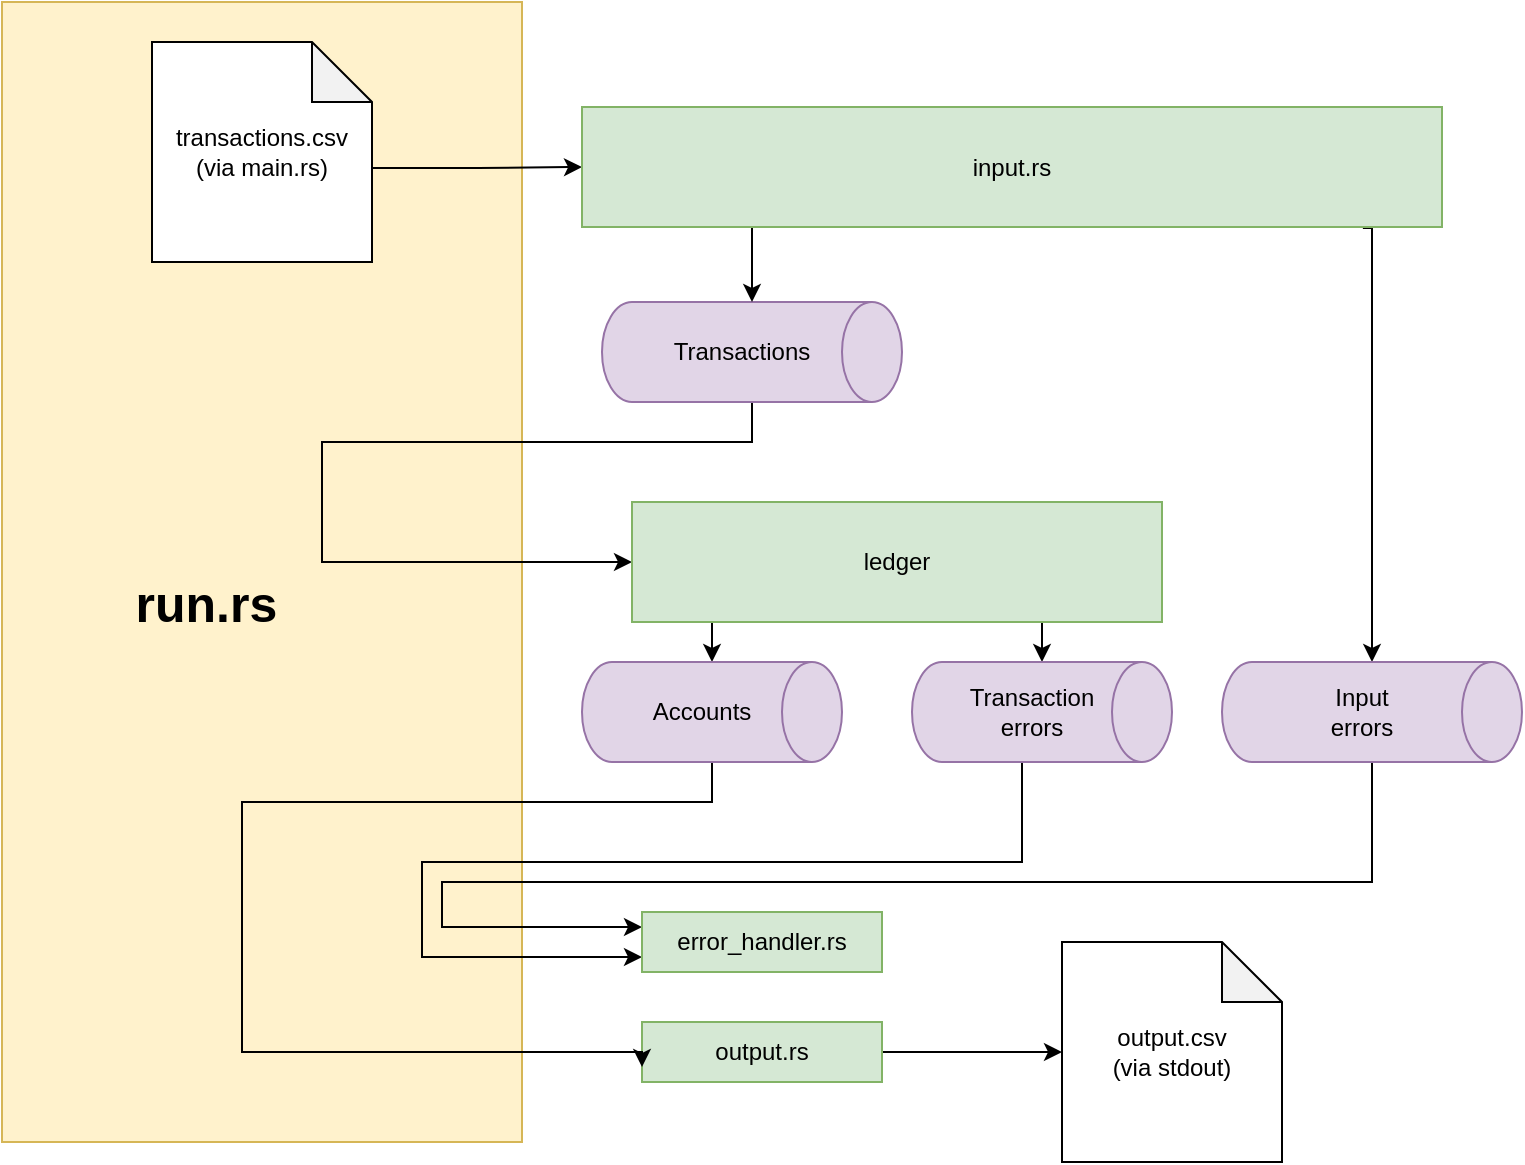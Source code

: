 <mxfile version="17.2.1" type="device"><diagram id="fnX25IEUAGcONWzdqTNF" name="Page-1"><mxGraphModel dx="946" dy="640" grid="1" gridSize="10" guides="1" tooltips="1" connect="1" arrows="1" fold="1" page="1" pageScale="1" pageWidth="850" pageHeight="1100" math="0" shadow="0"><root><mxCell id="0"/><mxCell id="1" parent="0"/><mxCell id="UUzVIsF0yk53cYeJDEkK-12" value="&lt;div style=&quot;font-size: 25px&quot;&gt;&lt;font style=&quot;font-size: 25px&quot;&gt;&lt;b&gt;&lt;br&gt;&lt;/b&gt;&lt;/font&gt;&lt;/div&gt;&lt;div style=&quot;font-size: 25px&quot;&gt;&lt;font style=&quot;font-size: 25px&quot;&gt;&lt;b&gt;run.rs&amp;nbsp;&amp;nbsp;&amp;nbsp;&amp;nbsp;&amp;nbsp;&amp;nbsp;&amp;nbsp;&amp;nbsp; &lt;br&gt;&lt;/b&gt;&lt;/font&gt;&lt;/div&gt;" style="rounded=0;whiteSpace=wrap;html=1;fillColor=#fff2cc;strokeColor=#d6b656;" vertex="1" parent="1"><mxGeometry x="10" y="30" width="260" height="570" as="geometry"/></mxCell><mxCell id="UUzVIsF0yk53cYeJDEkK-20" style="edgeStyle=orthogonalEdgeStyle;rounded=0;orthogonalLoop=1;jettySize=auto;html=1;exitX=1;exitY=0.5;exitDx=0;exitDy=0;exitPerimeter=0;entryX=0;entryY=0.5;entryDx=0;entryDy=0;" edge="1" parent="1" source="UUzVIsF0yk53cYeJDEkK-1" target="UUzVIsF0yk53cYeJDEkK-13"><mxGeometry relative="1" as="geometry"><Array as="points"><mxPoint x="385" y="250"/><mxPoint x="170" y="250"/><mxPoint x="170" y="310"/></Array></mxGeometry></mxCell><mxCell id="UUzVIsF0yk53cYeJDEkK-1" value="" style="shape=cylinder3;whiteSpace=wrap;html=1;boundedLbl=1;backgroundOutline=1;size=15;rotation=90;fillColor=#e1d5e7;strokeColor=#9673a6;" vertex="1" parent="1"><mxGeometry x="360" y="130" width="50" height="150" as="geometry"/></mxCell><mxCell id="UUzVIsF0yk53cYeJDEkK-4" style="edgeStyle=orthogonalEdgeStyle;rounded=0;orthogonalLoop=1;jettySize=auto;html=1;exitX=0;exitY=0;exitDx=110;exitDy=70;exitPerimeter=0;entryX=0;entryY=0.5;entryDx=0;entryDy=0;" edge="1" parent="1" source="UUzVIsF0yk53cYeJDEkK-2" target="UUzVIsF0yk53cYeJDEkK-3"><mxGeometry relative="1" as="geometry"><Array as="points"><mxPoint x="195" y="113"/><mxPoint x="248" y="113"/></Array></mxGeometry></mxCell><mxCell id="UUzVIsF0yk53cYeJDEkK-2" value="&lt;div&gt;transactions.csv&lt;/div&gt;&lt;div&gt;(via main.rs)&lt;br&gt;&lt;/div&gt;" style="shape=note;whiteSpace=wrap;html=1;backgroundOutline=1;darkOpacity=0.05;" vertex="1" parent="1"><mxGeometry x="85" y="50" width="110" height="110" as="geometry"/></mxCell><mxCell id="UUzVIsF0yk53cYeJDEkK-17" style="edgeStyle=orthogonalEdgeStyle;rounded=0;orthogonalLoop=1;jettySize=auto;html=1;exitX=0.25;exitY=1;exitDx=0;exitDy=0;entryX=0;entryY=0.5;entryDx=0;entryDy=0;entryPerimeter=0;" edge="1" parent="1" source="UUzVIsF0yk53cYeJDEkK-3" target="UUzVIsF0yk53cYeJDEkK-1"><mxGeometry relative="1" as="geometry"><Array as="points"><mxPoint x="385" y="143"/></Array></mxGeometry></mxCell><mxCell id="UUzVIsF0yk53cYeJDEkK-18" style="edgeStyle=orthogonalEdgeStyle;rounded=0;orthogonalLoop=1;jettySize=auto;html=1;exitX=0.908;exitY=1.008;exitDx=0;exitDy=0;exitPerimeter=0;entryX=0;entryY=0.5;entryDx=0;entryDy=0;entryPerimeter=0;" edge="1" parent="1" source="UUzVIsF0yk53cYeJDEkK-3" target="UUzVIsF0yk53cYeJDEkK-6"><mxGeometry relative="1" as="geometry"><mxPoint x="690" y="310" as="targetPoint"/><Array as="points"><mxPoint x="695" y="143"/></Array></mxGeometry></mxCell><mxCell id="UUzVIsF0yk53cYeJDEkK-3" value="input.rs" style="rounded=0;whiteSpace=wrap;html=1;fillColor=#d5e8d4;strokeColor=#82b366;" vertex="1" parent="1"><mxGeometry x="300" y="82.5" width="430" height="60" as="geometry"/></mxCell><mxCell id="UUzVIsF0yk53cYeJDEkK-5" value="&lt;div&gt;Transactions&lt;/div&gt;" style="text;html=1;strokeColor=none;fillColor=none;align=center;verticalAlign=middle;whiteSpace=wrap;rounded=0;" vertex="1" parent="1"><mxGeometry x="350" y="190" width="60" height="30" as="geometry"/></mxCell><mxCell id="UUzVIsF0yk53cYeJDEkK-26" style="edgeStyle=orthogonalEdgeStyle;rounded=0;orthogonalLoop=1;jettySize=auto;html=1;exitX=1;exitY=0.5;exitDx=0;exitDy=0;exitPerimeter=0;entryX=0;entryY=0.25;entryDx=0;entryDy=0;" edge="1" parent="1" source="UUzVIsF0yk53cYeJDEkK-6" target="UUzVIsF0yk53cYeJDEkK-35"><mxGeometry relative="1" as="geometry"><mxPoint x="190" y="630" as="targetPoint"/><Array as="points"><mxPoint x="695" y="470"/><mxPoint x="230" y="470"/><mxPoint x="230" y="493"/></Array></mxGeometry></mxCell><mxCell id="UUzVIsF0yk53cYeJDEkK-6" value="" style="shape=cylinder3;whiteSpace=wrap;html=1;boundedLbl=1;backgroundOutline=1;size=15;rotation=90;fillColor=#e1d5e7;strokeColor=#9673a6;" vertex="1" parent="1"><mxGeometry x="670" y="310" width="50" height="150" as="geometry"/></mxCell><mxCell id="UUzVIsF0yk53cYeJDEkK-7" value="Input errors" style="text;html=1;strokeColor=none;fillColor=none;align=center;verticalAlign=middle;whiteSpace=wrap;rounded=0;" vertex="1" parent="1"><mxGeometry x="660" y="370" width="60" height="30" as="geometry"/></mxCell><mxCell id="UUzVIsF0yk53cYeJDEkK-25" style="edgeStyle=orthogonalEdgeStyle;rounded=0;orthogonalLoop=1;jettySize=auto;html=1;exitX=0.75;exitY=1;exitDx=0;exitDy=0;entryX=0;entryY=0.5;entryDx=0;entryDy=0;entryPerimeter=0;" edge="1" parent="1" source="UUzVIsF0yk53cYeJDEkK-13" target="UUzVIsF0yk53cYeJDEkK-22"><mxGeometry relative="1" as="geometry"/></mxCell><mxCell id="UUzVIsF0yk53cYeJDEkK-33" style="edgeStyle=orthogonalEdgeStyle;rounded=0;orthogonalLoop=1;jettySize=auto;html=1;exitX=0.25;exitY=1;exitDx=0;exitDy=0;entryX=0;entryY=0.5;entryDx=0;entryDy=0;entryPerimeter=0;fontSize=25;" edge="1" parent="1" source="UUzVIsF0yk53cYeJDEkK-13" target="UUzVIsF0yk53cYeJDEkK-31"><mxGeometry relative="1" as="geometry"/></mxCell><mxCell id="UUzVIsF0yk53cYeJDEkK-13" value="ledger" style="rounded=0;whiteSpace=wrap;html=1;fillColor=#d5e8d4;strokeColor=#82b366;" vertex="1" parent="1"><mxGeometry x="325" y="280" width="265" height="60" as="geometry"/></mxCell><mxCell id="UUzVIsF0yk53cYeJDEkK-30" style="edgeStyle=orthogonalEdgeStyle;rounded=0;orthogonalLoop=1;jettySize=auto;html=1;exitX=1;exitY=0.5;exitDx=0;exitDy=0;entryX=0;entryY=0.5;entryDx=0;entryDy=0;entryPerimeter=0;fontSize=25;" edge="1" parent="1" source="UUzVIsF0yk53cYeJDEkK-14" target="UUzVIsF0yk53cYeJDEkK-29"><mxGeometry relative="1" as="geometry"/></mxCell><mxCell id="UUzVIsF0yk53cYeJDEkK-14" value="output.rs" style="rounded=0;whiteSpace=wrap;html=1;fillColor=#d5e8d4;strokeColor=#82b366;" vertex="1" parent="1"><mxGeometry x="330" y="540" width="120" height="30" as="geometry"/></mxCell><mxCell id="UUzVIsF0yk53cYeJDEkK-27" style="edgeStyle=orthogonalEdgeStyle;rounded=0;orthogonalLoop=1;jettySize=auto;html=1;exitX=1;exitY=0.5;exitDx=0;exitDy=0;exitPerimeter=0;entryX=0;entryY=0.75;entryDx=0;entryDy=0;" edge="1" parent="1" source="UUzVIsF0yk53cYeJDEkK-22" target="UUzVIsF0yk53cYeJDEkK-35"><mxGeometry relative="1" as="geometry"><mxPoint x="110" y="560" as="targetPoint"/><Array as="points"><mxPoint x="520" y="410"/><mxPoint x="520" y="460"/><mxPoint x="220" y="460"/><mxPoint x="220" y="508"/></Array></mxGeometry></mxCell><mxCell id="UUzVIsF0yk53cYeJDEkK-22" value="" style="shape=cylinder3;whiteSpace=wrap;html=1;boundedLbl=1;backgroundOutline=1;size=15;rotation=90;fillColor=#e1d5e7;strokeColor=#9673a6;" vertex="1" parent="1"><mxGeometry x="505" y="320" width="50" height="130" as="geometry"/></mxCell><mxCell id="UUzVIsF0yk53cYeJDEkK-23" value="&lt;div&gt;Transaction&lt;/div&gt;&lt;div&gt;errors&lt;/div&gt;" style="text;html=1;strokeColor=none;fillColor=none;align=center;verticalAlign=middle;whiteSpace=wrap;rounded=0;" vertex="1" parent="1"><mxGeometry x="495" y="370" width="60" height="30" as="geometry"/></mxCell><mxCell id="UUzVIsF0yk53cYeJDEkK-29" value="&lt;div&gt;output.csv&lt;/div&gt;&lt;div&gt;(via stdout)&lt;br&gt;&lt;/div&gt;" style="shape=note;whiteSpace=wrap;html=1;backgroundOutline=1;darkOpacity=0.05;" vertex="1" parent="1"><mxGeometry x="540" y="500" width="110" height="110" as="geometry"/></mxCell><mxCell id="UUzVIsF0yk53cYeJDEkK-34" style="edgeStyle=orthogonalEdgeStyle;rounded=0;orthogonalLoop=1;jettySize=auto;html=1;exitX=1;exitY=0.5;exitDx=0;exitDy=0;exitPerimeter=0;fontSize=25;entryX=0;entryY=0.75;entryDx=0;entryDy=0;" edge="1" parent="1" source="UUzVIsF0yk53cYeJDEkK-31" target="UUzVIsF0yk53cYeJDEkK-14"><mxGeometry relative="1" as="geometry"><mxPoint x="60" y="630" as="targetPoint"/><Array as="points"><mxPoint x="365" y="430"/><mxPoint x="130" y="430"/><mxPoint x="130" y="555"/></Array></mxGeometry></mxCell><mxCell id="UUzVIsF0yk53cYeJDEkK-31" value="" style="shape=cylinder3;whiteSpace=wrap;html=1;boundedLbl=1;backgroundOutline=1;size=15;rotation=90;fillColor=#e1d5e7;strokeColor=#9673a6;" vertex="1" parent="1"><mxGeometry x="340" y="320" width="50" height="130" as="geometry"/></mxCell><mxCell id="UUzVIsF0yk53cYeJDEkK-32" value="Accounts" style="text;html=1;strokeColor=none;fillColor=none;align=center;verticalAlign=middle;whiteSpace=wrap;rounded=0;" vertex="1" parent="1"><mxGeometry x="330" y="370" width="60" height="30" as="geometry"/></mxCell><mxCell id="UUzVIsF0yk53cYeJDEkK-35" value="error_handler.rs" style="rounded=0;whiteSpace=wrap;html=1;fillColor=#d5e8d4;strokeColor=#82b366;" vertex="1" parent="1"><mxGeometry x="330" y="485" width="120" height="30" as="geometry"/></mxCell></root></mxGraphModel></diagram></mxfile>